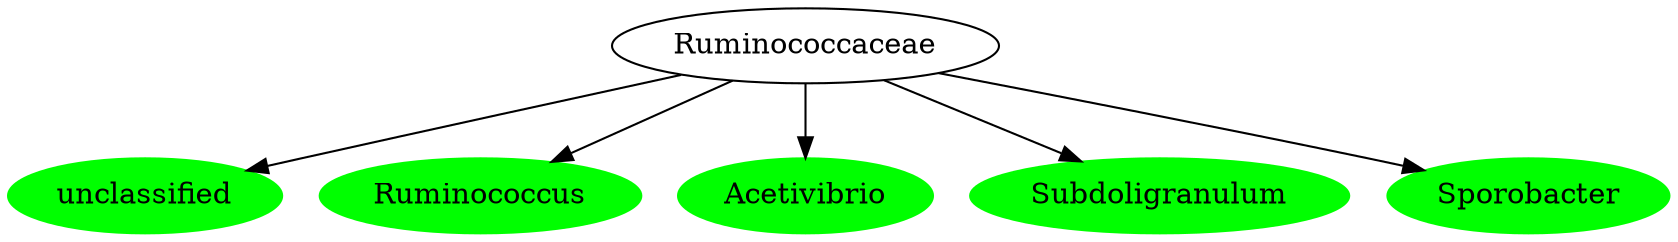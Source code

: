digraph G { 
	Ruminococcaceaeunclassified [label="unclassified", color="green", style=filled];
	ClostridialesRuminococcaceae [label="Ruminococcaceae"];
	Ruminococcaceaeunclassified [label="unclassified"];
	ClostridialesRuminococcaceae -> Ruminococcaceaeunclassified;
	RuminococcaceaeRuminococcus [label="Ruminococcus", color="green", style=filled];
	ClostridialesRuminococcaceae [label="Ruminococcaceae"];
	RuminococcaceaeRuminococcus [label="Ruminococcus"];
	ClostridialesRuminococcaceae -> RuminococcaceaeRuminococcus;
	RuminococcaceaeAcetivibrio [label="Acetivibrio", color="green", style=filled];
	ClostridialesRuminococcaceae [label="Ruminococcaceae"];
	RuminococcaceaeAcetivibrio [label="Acetivibrio"];
	ClostridialesRuminococcaceae -> RuminococcaceaeAcetivibrio;
	RuminococcaceaeSubdoligranulum [label="Subdoligranulum", color="green", style=filled];
	ClostridialesRuminococcaceae [label="Ruminococcaceae"];
	RuminococcaceaeSubdoligranulum [label="Subdoligranulum"];
	ClostridialesRuminococcaceae -> RuminococcaceaeSubdoligranulum;
	RuminococcaceaeSporobacter [label="Sporobacter", color="green", style=filled];
	ClostridialesRuminococcaceae [label="Ruminococcaceae"];
	RuminococcaceaeSporobacter [label="Sporobacter"];
	ClostridialesRuminococcaceae -> RuminococcaceaeSporobacter;

 }